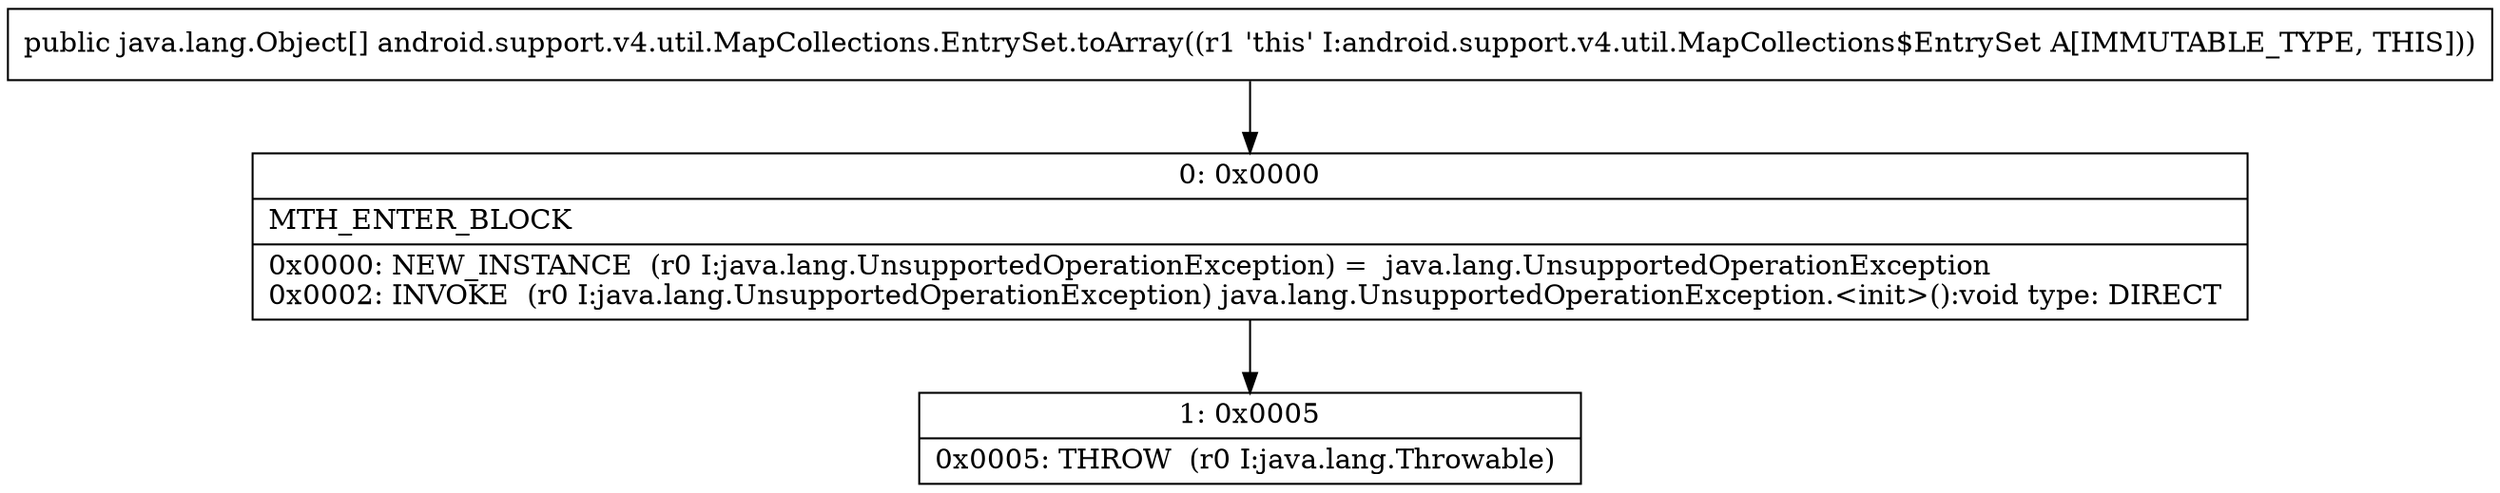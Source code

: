 digraph "CFG forandroid.support.v4.util.MapCollections.EntrySet.toArray()[Ljava\/lang\/Object;" {
Node_0 [shape=record,label="{0\:\ 0x0000|MTH_ENTER_BLOCK\l|0x0000: NEW_INSTANCE  (r0 I:java.lang.UnsupportedOperationException) =  java.lang.UnsupportedOperationException \l0x0002: INVOKE  (r0 I:java.lang.UnsupportedOperationException) java.lang.UnsupportedOperationException.\<init\>():void type: DIRECT \l}"];
Node_1 [shape=record,label="{1\:\ 0x0005|0x0005: THROW  (r0 I:java.lang.Throwable) \l}"];
MethodNode[shape=record,label="{public java.lang.Object[] android.support.v4.util.MapCollections.EntrySet.toArray((r1 'this' I:android.support.v4.util.MapCollections$EntrySet A[IMMUTABLE_TYPE, THIS])) }"];
MethodNode -> Node_0;
Node_0 -> Node_1;
}

